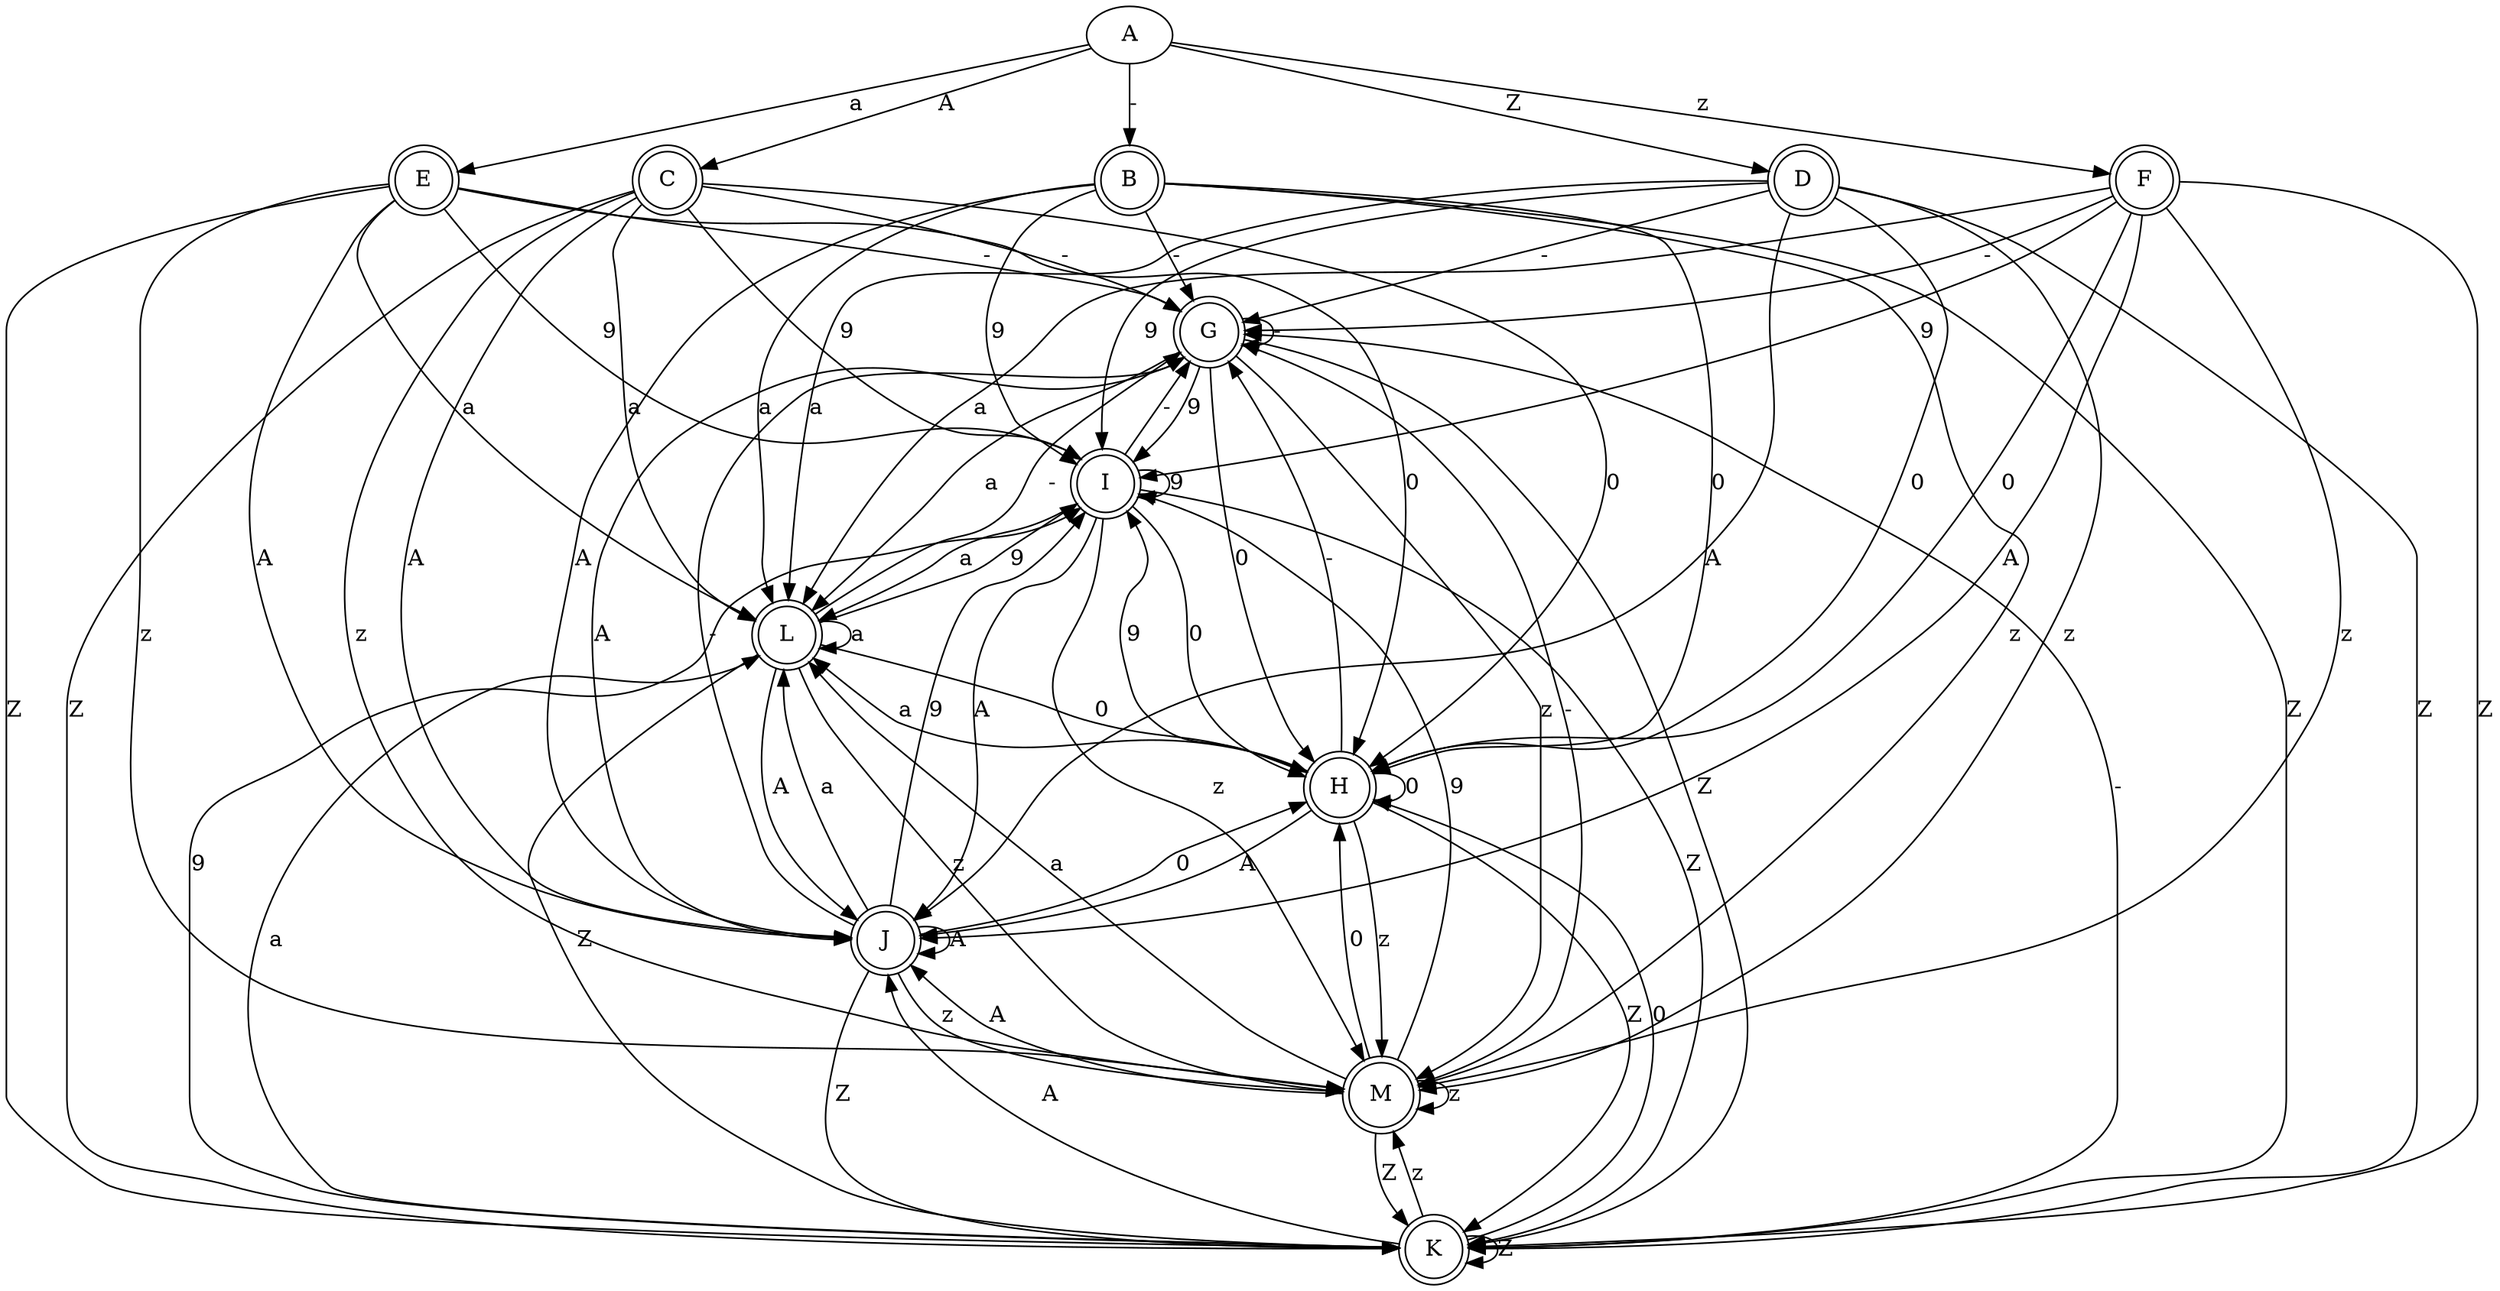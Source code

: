 digraph AFD {
	G [shape=doublecircle]
	C [shape=doublecircle]
	E [shape=doublecircle]
	I [shape=doublecircle]
	K [shape=doublecircle]
	F [shape=doublecircle]
	B [shape=doublecircle]
	M [shape=doublecircle]
	J [shape=doublecircle]
	H [shape=doublecircle]
	L [shape=doublecircle]
	D [shape=doublecircle]
	A
	A -> B [label="-"]
	A -> C [label=A]
	A -> D [label=Z]
	A -> E [label=a]
	A -> F [label=z]
	B -> G [label="-"]
	B -> H [label=0]
	B -> I [label=9]
	B -> J [label=A]
	B -> K [label=Z]
	B -> L [label=a]
	B -> M [label=z]
	C -> G [label="-"]
	C -> H [label=0]
	C -> I [label=9]
	C -> J [label=A]
	C -> K [label=Z]
	C -> L [label=a]
	C -> M [label=z]
	D -> G [label="-"]
	D -> H [label=0]
	D -> I [label=9]
	D -> J [label=A]
	D -> K [label=Z]
	D -> L [label=a]
	D -> M [label=z]
	E -> G [label="-"]
	E -> H [label=0]
	E -> I [label=9]
	E -> J [label=A]
	E -> K [label=Z]
	E -> L [label=a]
	E -> M [label=z]
	F -> G [label="-"]
	F -> H [label=0]
	F -> I [label=9]
	F -> J [label=A]
	F -> K [label=Z]
	F -> L [label=a]
	F -> M [label=z]
	G -> G [label="-"]
	G -> H [label=0]
	G -> I [label=9]
	G -> J [label=A]
	G -> K [label=Z]
	G -> L [label=a]
	G -> M [label=z]
	H -> G [label="-"]
	H -> H [label=0]
	H -> I [label=9]
	H -> J [label=A]
	H -> K [label=Z]
	H -> L [label=a]
	H -> M [label=z]
	I -> G [label="-"]
	I -> H [label=0]
	I -> I [label=9]
	I -> J [label=A]
	I -> K [label=Z]
	I -> L [label=a]
	I -> M [label=z]
	J -> G [label="-"]
	J -> H [label=0]
	J -> I [label=9]
	J -> J [label=A]
	J -> K [label=Z]
	J -> L [label=a]
	J -> M [label=z]
	K -> G [label="-"]
	K -> H [label=0]
	K -> I [label=9]
	K -> J [label=A]
	K -> K [label=Z]
	K -> L [label=a]
	K -> M [label=z]
	L -> G [label="-"]
	L -> H [label=0]
	L -> I [label=9]
	L -> J [label=A]
	L -> K [label=Z]
	L -> L [label=a]
	L -> M [label=z]
	M -> G [label="-"]
	M -> H [label=0]
	M -> I [label=9]
	M -> J [label=A]
	M -> K [label=Z]
	M -> L [label=a]
	M -> M [label=z]
}
